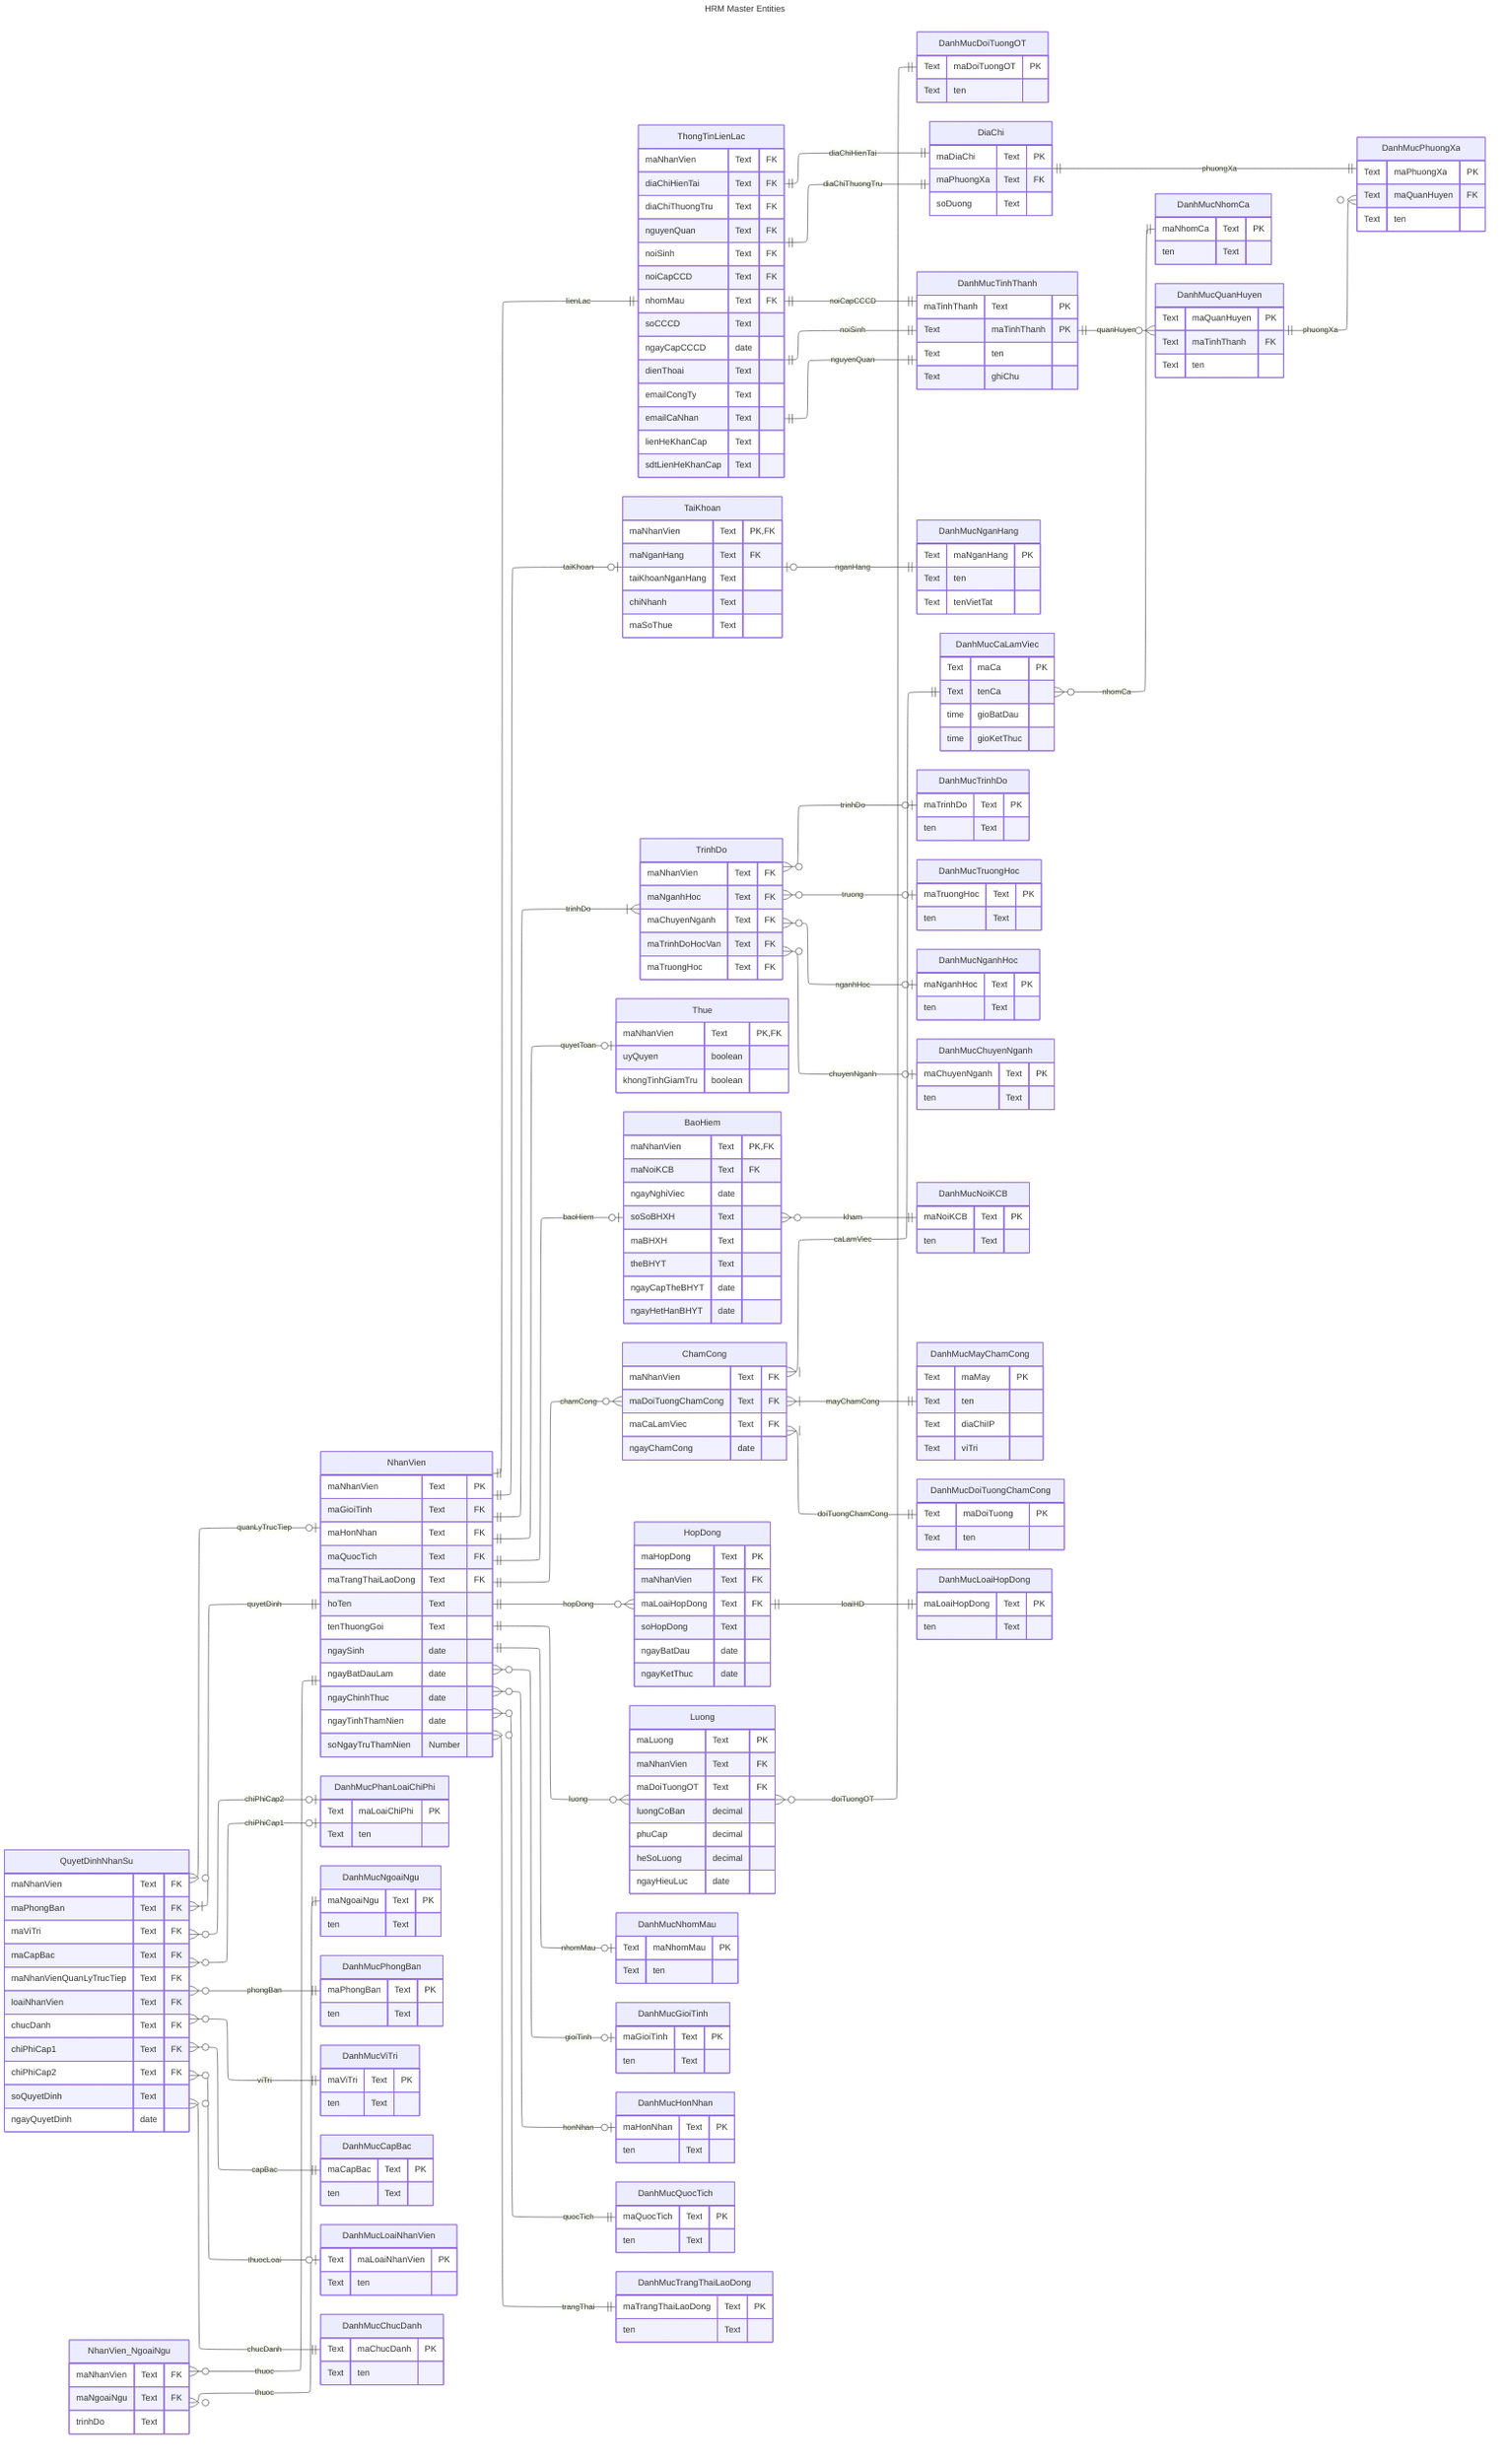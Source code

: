 ---
title: HRM Master Entities
config:
  layout: elk
---
erDiagram
Direction LR
    %% ==== ENTITY CHÍNH ====
    NhanVien ||--|| ThongTinLienLac : lienLac
    NhanVien ||--|{ QuyetDinhNhanSu : quyetDinh
    NhanVien ||--o| TaiKhoan : taiKhoan
    NhanVien ||--|{ TrinhDo : trinhDo
    NhanVien ||--o| Thue : quyetToan
    NhanVien ||--o| BaoHiem : baoHiem
    NhanVien ||--o{ ChamCong : chamCong
    NhanVien ||--o{ HopDong : "hopDong"
    NhanVien ||--o{ Luong : "luong"
    NhanVien ||--o| DanhMucNhomMau : "nhomMau"

    Luong o{--|| DanhMucDoiTuongOT : "doiTuongOT"

    ThongTinLienLac ||--|| DiaChi : diaChiThuongTru
    ThongTinLienLac ||--|| DiaChi : diaChiHienTai
    ThongTinLienLac ||--|| DanhMucTinhThanh : nguyenQuan
    ThongTinLienLac ||--|| DanhMucTinhThanh : noiSinh
    ThongTinLienLac ||--|| DanhMucTinhThanh : noiCapCCCD

 
    %% ==== LIÊN KẾT DANH MỤC ====
    NhanVien }o--o| DanhMucGioiTinh : gioiTinh
    NhanVien }o--o| DanhMucHonNhan : honNhan
    NhanVien }o--|| DanhMucQuocTich : quocTich
    NhanVien }o--|| DanhMucTrangThaiLaoDong : trangThai

    DiaChi ||--|| DanhMucPhuongXa: phuongXa
    TaiKhoan |o--|| DanhMucNganHang : nganHang
    DanhMucCaLamViec }o--|| DanhMucNhomCa : nhomCa

    QuyetDinhNhanSu }o--o| DanhMucPhanLoaiChiPhi: chiPhiCap1
    QuyetDinhNhanSu }o--o| DanhMucPhanLoaiChiPhi: chiPhiCap2

    NhanVien_NgoaiNgu }o--|| DanhMucNgoaiNgu : thuoc
    NhanVien_NgoaiNgu }o--|| NhanVien : thuoc
 
    QuyetDinhNhanSu }o--|| DanhMucPhongBan : phongBan
    QuyetDinhNhanSu }o--|| DanhMucViTri : viTri
    QuyetDinhNhanSu }o--|| DanhMucCapBac : capBac
    QuyetDinhNhanSu }o--o| DanhMucLoaiNhanVien : thuocLoai
    QuyetDinhNhanSu }o--|| DanhMucChucDanh : chucDanh
    QuyetDinhNhanSu }o--|o NhanVien: quanLyTrucTiep
 
    TrinhDo }o--o| DanhMucTrinhDo : trinhDo
    TrinhDo }o--o| DanhMucTruongHoc : truong
    TrinhDo }o--o| DanhMucNganhHoc : nganhHoc
    TrinhDo }o--o| DanhMucChuyenNganh : chuyenNganh
 
    BaoHiem }o--|| DanhMucNoiKCB : kham
 
    ChamCong }|--|| DanhMucCaLamViec : caLamViec
    ChamCong }|--|| DanhMucMayChamCong : mayChamCong
    ChamCong }|--|| DanhMucDoiTuongChamCong : doiTuongChamCong

    HopDong ||--|| DanhMucLoaiHopDong : "loaiHD"

    DanhMucTinhThanh ||--o{ DanhMucQuanHuyen : "quanHuyen"
    DanhMucQuanHuyen ||--o{ DanhMucPhuongXa : "phuongXa"
 
    %% ==== THỰC THỂ CHÍNH ====
    NhanVien {
        maNhanVien Text PK
        maGioiTinh Text FK
        maHonNhan Text FK
        maQuocTich Text FK
        maTrangThaiLaoDong Text FK
        hoTen Text
        tenThuongGoi Text
        ngaySinh date
        ngayBatDauLam date
        ngayChinhThuc date
        ngayTinhThamNien date
        soNgayTruThamNien Number
    }
 
    ThongTinLienLac {
        maNhanVien Text FK
        diaChiHienTai Text FK
        diaChiThuongTru Text FK
        nguyenQuan Text FK
        noiSinh Text FK
        noiCapCCD Text FK
        nhomMau Text FK
        soCCCD Text
        ngayCapCCCD date
        dienThoai Text
        emailCongTy Text
        emailCaNhan Text
        lienHeKhanCap Text
        sdtLienHeKhanCap Text
    }
 
    QuyetDinhNhanSu {
        maNhanVien Text FK
        maPhongBan Text FK
        maViTri Text FK
        maCapBac Text FK
        maNhanVienQuanLyTrucTiep Text FK        
        loaiNhanVien Text FK
        chucDanh Text FK
        chiPhiCap1 Text FK
        chiPhiCap2 Text FK
        soQuyetDinh Text
        ngayQuyetDinh date
    }
 
    TaiKhoan {
        maNhanVien Text PK, FK        
        maNganHang Text FK
        taiKhoanNganHang Text
        chiNhanh Text
        maSoThue Text
    }
 
    TrinhDo {
        maNhanVien Text FK
        maNganhHoc Text FK
        maChuyenNganh Text FK
        maTrinhDoHocVan Text FK
        maTruongHoc Text FK
    }

    NhanVien_NgoaiNgu {
        maNhanVien Text FK
        maNgoaiNgu Text FK
        trinhDo Text
    }
 
    Thue {
        maNhanVien Text PK, FK
        uyQuyen boolean
        khongTinhGiamTru boolean
    }
 
    BaoHiem {
        maNhanVien Text PK, FK
        maNoiKCB Text FK
        ngayNghiViec date
        soSoBHXH Text
        maBHXH Text
        theBHYT Text
        ngayCapTheBHYT date
        ngayHetHanBHYT date
    }

    Luong {
        maLuong Text PK
        maNhanVien Text FK
        maDoiTuongOT Text FK
        luongCoBan decimal
        phuCap decimal
        heSoLuong decimal
        ngayHieuLuc date
    }

    DiaChi {
        maDiaChi Text PK
        maPhuongXa Text FK
        soDuong Text
    }
 
    HopDong {
        maHopDong Text PK
        maNhanVien Text FK
        maLoaiHopDong Text FK
        soHopDong Text
        ngayBatDau date
        ngayKetThuc date
    }
    
    ChamCong {
        maNhanVien Text FK
        maDoiTuongChamCong Text FK
        maCaLamViec Text FK
        ngayChamCong date
    }
    %% ==== DANH MỤC ====
    DanhMucTinhThanh {
        maTinhThanh Text PK

    }

    DanhMucTrangThaiLaoDong {
        maTrangThaiLaoDong Text PK
        ten Text
    }

    DanhMucLoaiHopDong {
        maLoaiHopDong Text PK
        ten Text
    }

    DanhMucGioiTinh {
        maGioiTinh Text PK
        ten Text
    }
 
    DanhMucHonNhan {
        maHonNhan Text PK
        ten Text
    }
 
    DanhMucQuocTich {
        maQuocTich Text PK
        ten Text
    }
 
    DanhMucPhongBan {
        maPhongBan Text PK
        ten Text
    }
 
    DanhMucViTri {
        maViTri Text PK
        ten Text
    }
 
    DanhMucCapBac {
        maCapBac Text PK
        ten Text
    }
    
    DanhMucChucDanh {
        Text maChucDanh PK
        Text ten
    }
 
    DanhMucTrinhDo {
        maTrinhDo Text PK
        ten Text
    }
 
    DanhMucTruongHoc {
        maTruongHoc Text PK
        ten Text
    }
 
    DanhMucNganhHoc {
        maNganhHoc Text PK
        ten Text
    }
 
    DanhMucChuyenNganh {
        maChuyenNganh Text PK
        ten Text
    }
 
    DanhMucNgoaiNgu {
        maNgoaiNgu Text PK
        ten Text
    }
 
    DanhMucNoiKCB {
        maNoiKCB Text PK
        ten Text
    }
 
    DanhMucNhomCa {
        maNhomCa Text PK
        ten Text
    }


    DanhMucTinhThanh {
        Text maTinhThanh PK
        Text ten
        Text ghiChu
    }

    DanhMucQuanHuyen {
        Text maQuanHuyen PK
        Text maTinhThanh FK
        Text ten
    }

    DanhMucPhuongXa {
        Text maPhuongXa PK
        Text maQuanHuyen FK
        Text ten
    }

    DanhMucPhanLoaiChiPhi {
        Text maLoaiChiPhi PK
        Text ten
    }

    DanhMucNganHang {
        Text maNganHang PK
        Text ten
        Text tenVietTat
    }

    DanhMucCaLamViec {
        Text maCa PK
        Text tenCa
        time gioBatDau
        time gioKetThuc
    }

    DanhMucMayChamCong {
        Text maMay PK
        Text ten
        Text diaChiIP
        Text viTri
    }

    DanhMucDoiTuongChamCong {
        Text maDoiTuong PK
        Text ten
    }

    DanhMucDoiTuongOT {
        Text maDoiTuongOT PK
        Text ten
    }

    DanhMucLoaiNhanVien {
        Text maLoaiNhanVien PK
        Text ten
    }

    DanhMucNhomMau {
        Text maNhomMau PK
        Text ten
    }